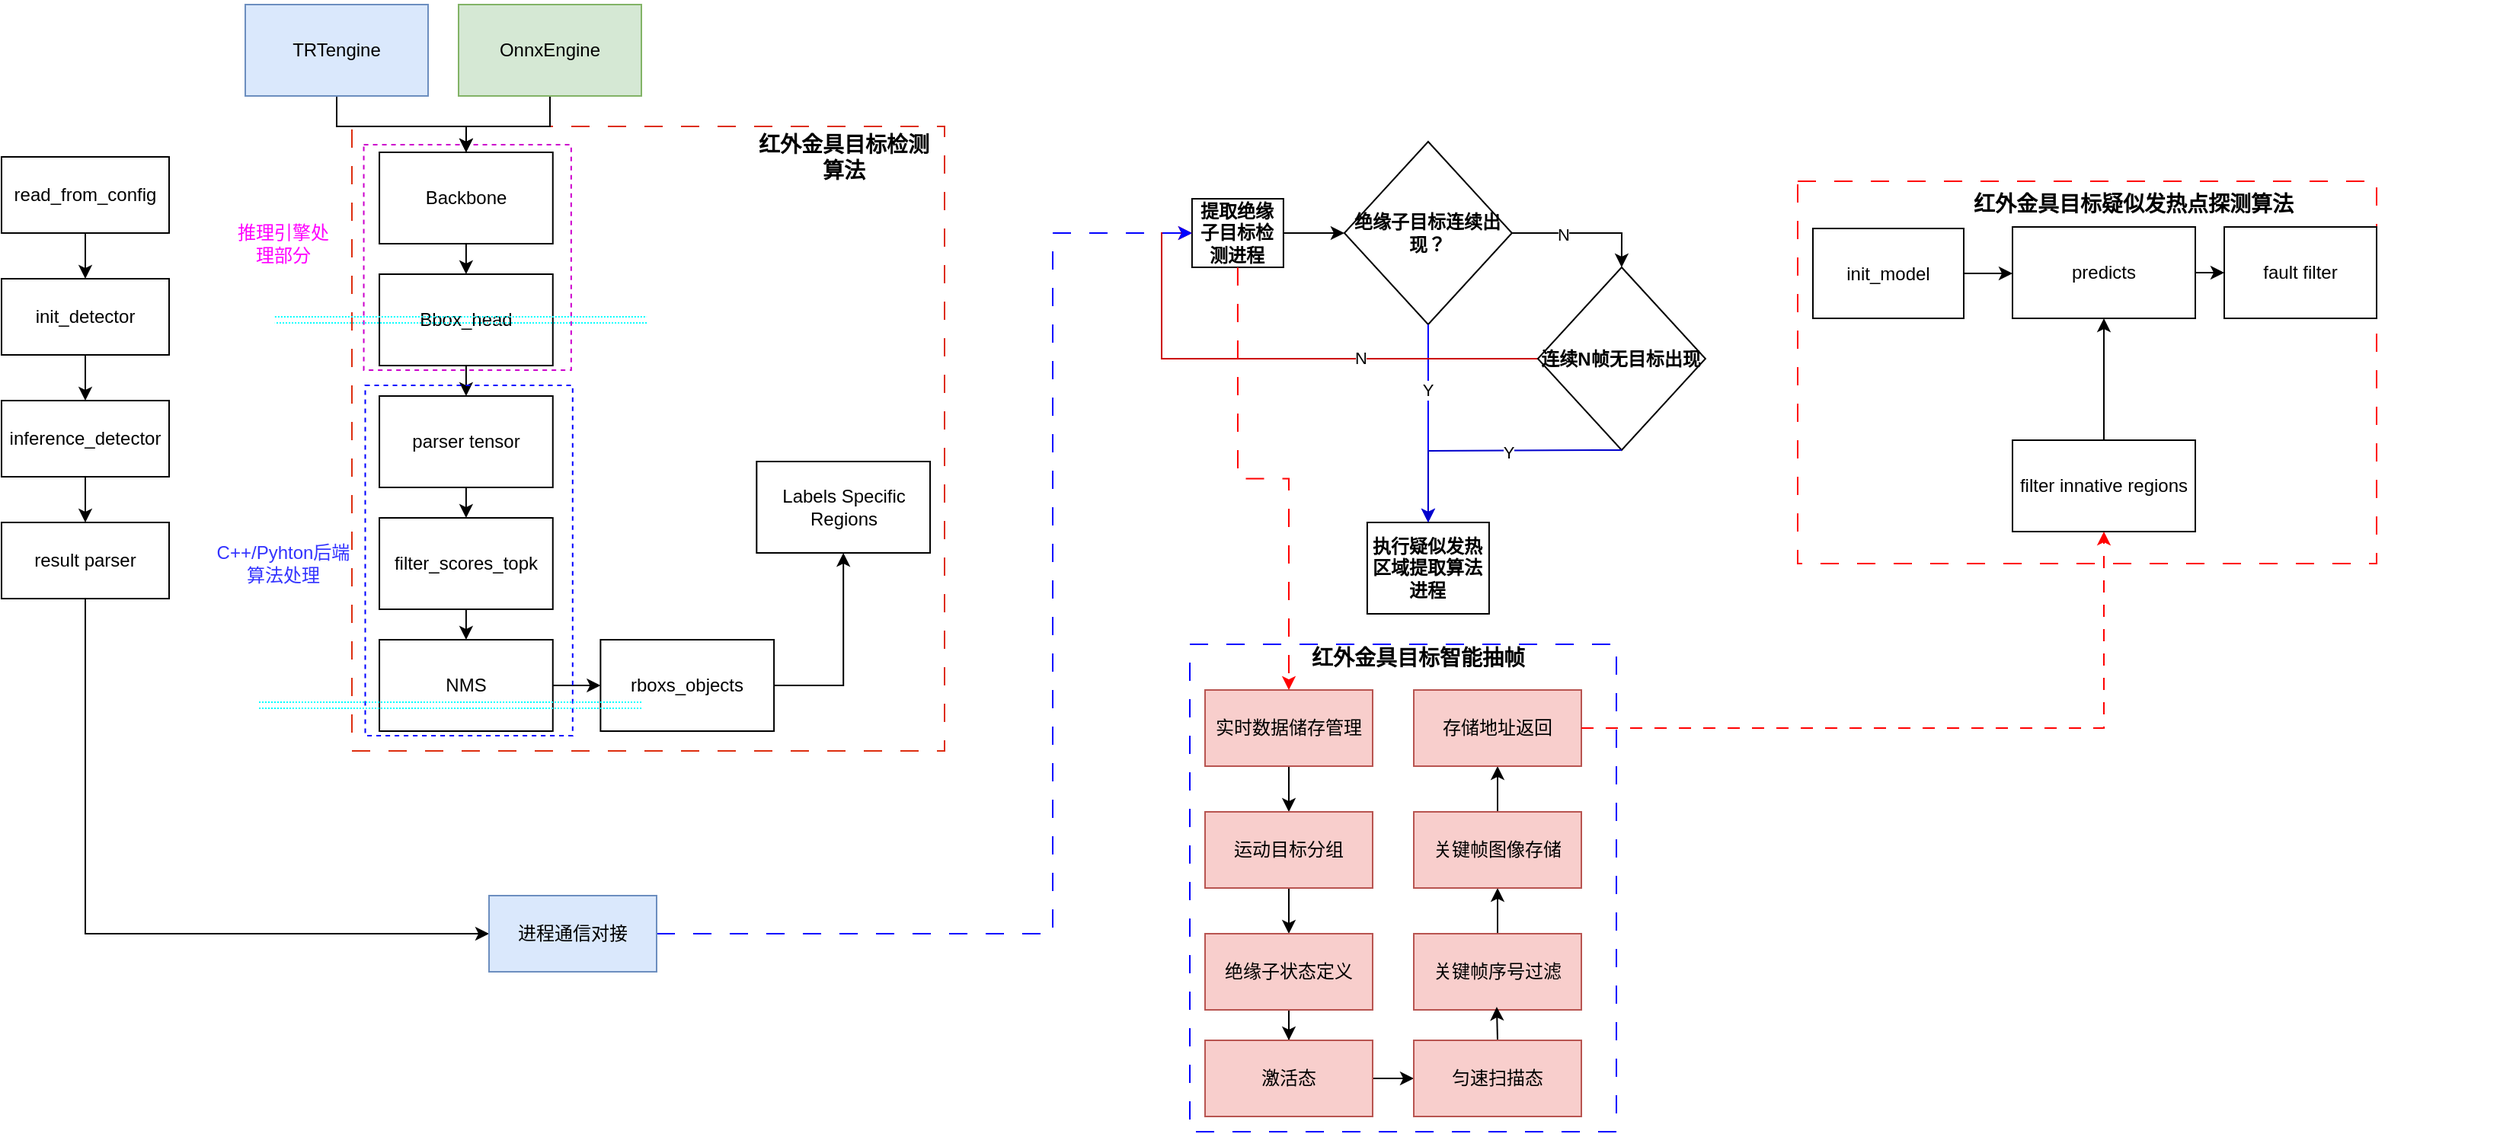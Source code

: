 <mxfile version="21.3.0" type="github" pages="3">
  <diagram name="红外项目算法全流程图" id="UdssySAxmzUDZfPrxFSe">
    <mxGraphModel dx="1259" dy="679" grid="1" gridSize="10" guides="1" tooltips="1" connect="1" arrows="1" fold="1" page="1" pageScale="1" pageWidth="827" pageHeight="1169" math="1" shadow="0">
      <root>
        <mxCell id="0" />
        <mxCell id="1" parent="0" />
        <mxCell id="4V8_05npYvjHHsaQzoC6-4" value="" style="rounded=0;whiteSpace=wrap;html=1;fillColor=none;dashed=1;strokeColor=#0000FF;dashPattern=12 12;" parent="1" vertex="1">
          <mxGeometry x="781" y="671" width="280" height="320" as="geometry" />
        </mxCell>
        <mxCell id="TxmhTV-t6LI9Jv4E162P-45" value="" style="group" parent="1" vertex="1" connectable="0">
          <mxGeometry x="732.5" y="341" width="407" height="310" as="geometry" />
        </mxCell>
        <mxCell id="TxmhTV-t6LI9Jv4E162P-44" value="" style="group" parent="TxmhTV-t6LI9Jv4E162P-45" vertex="1" connectable="0">
          <mxGeometry x="9.96" width="407" height="310" as="geometry" />
        </mxCell>
        <mxCell id="TxmhTV-t6LI9Jv4E162P-1" value="&lt;b&gt;绝缘子目标连续出现？&lt;/b&gt;" style="rhombus;whiteSpace=wrap;html=1;" parent="TxmhTV-t6LI9Jv4E162P-44" vertex="1">
          <mxGeometry x="139.99" width="110" height="120" as="geometry" />
        </mxCell>
        <mxCell id="TxmhTV-t6LI9Jv4E162P-4" style="edgeStyle=orthogonalEdgeStyle;rounded=0;orthogonalLoop=1;jettySize=auto;html=1;entryX=0;entryY=0.5;entryDx=0;entryDy=0;" parent="TxmhTV-t6LI9Jv4E162P-44" source="TxmhTV-t6LI9Jv4E162P-2" target="TxmhTV-t6LI9Jv4E162P-1" edge="1">
          <mxGeometry relative="1" as="geometry" />
        </mxCell>
        <mxCell id="TxmhTV-t6LI9Jv4E162P-2" value="&lt;b style=&quot;border-color: var(--border-color);&quot;&gt;提取绝缘子目标检测进程&lt;/b&gt;" style="rounded=0;whiteSpace=wrap;html=1;" parent="TxmhTV-t6LI9Jv4E162P-44" vertex="1">
          <mxGeometry x="39.99" y="37.5" width="60" height="45" as="geometry" />
        </mxCell>
        <mxCell id="TxmhTV-t6LI9Jv4E162P-30" value="&lt;b&gt;执行疑似发热区域提取算法进程&lt;/b&gt;" style="rounded=0;whiteSpace=wrap;html=1;" parent="TxmhTV-t6LI9Jv4E162P-44" vertex="1">
          <mxGeometry x="154.99" y="250" width="80" height="60" as="geometry" />
        </mxCell>
        <mxCell id="TxmhTV-t6LI9Jv4E162P-31" style="edgeStyle=orthogonalEdgeStyle;rounded=0;orthogonalLoop=1;jettySize=auto;html=1;exitX=0.5;exitY=1;exitDx=0;exitDy=0;strokeColor=#0000FF;" parent="TxmhTV-t6LI9Jv4E162P-44" source="TxmhTV-t6LI9Jv4E162P-1" target="TxmhTV-t6LI9Jv4E162P-30" edge="1">
          <mxGeometry relative="1" as="geometry" />
        </mxCell>
        <mxCell id="TxmhTV-t6LI9Jv4E162P-43" value="Y" style="edgeLabel;html=1;align=center;verticalAlign=middle;resizable=0;points=[];" parent="TxmhTV-t6LI9Jv4E162P-31" vertex="1" connectable="0">
          <mxGeometry x="-0.342" y="-1" relative="1" as="geometry">
            <mxPoint as="offset" />
          </mxGeometry>
        </mxCell>
        <mxCell id="TxmhTV-t6LI9Jv4E162P-40" style="edgeStyle=orthogonalEdgeStyle;rounded=0;orthogonalLoop=1;jettySize=auto;html=1;exitX=0;exitY=0.5;exitDx=0;exitDy=0;entryX=0;entryY=0.5;entryDx=0;entryDy=0;strokeColor=#CC0000;" parent="TxmhTV-t6LI9Jv4E162P-44" source="TxmhTV-t6LI9Jv4E162P-35" target="TxmhTV-t6LI9Jv4E162P-2" edge="1">
          <mxGeometry relative="1" as="geometry" />
        </mxCell>
        <mxCell id="TxmhTV-t6LI9Jv4E162P-41" value="N" style="edgeLabel;html=1;align=center;verticalAlign=middle;resizable=0;points=[];" parent="TxmhTV-t6LI9Jv4E162P-40" vertex="1" connectable="0">
          <mxGeometry x="-0.331" y="-1" relative="1" as="geometry">
            <mxPoint as="offset" />
          </mxGeometry>
        </mxCell>
        <mxCell id="TxmhTV-t6LI9Jv4E162P-35" value="&lt;b&gt;连续N帧无目标出现&lt;/b&gt;" style="rhombus;whiteSpace=wrap;html=1;" parent="TxmhTV-t6LI9Jv4E162P-44" vertex="1">
          <mxGeometry x="266.99" y="82.5" width="110" height="120" as="geometry" />
        </mxCell>
        <mxCell id="TxmhTV-t6LI9Jv4E162P-36" style="edgeStyle=orthogonalEdgeStyle;rounded=0;orthogonalLoop=1;jettySize=auto;html=1;exitX=1;exitY=0.5;exitDx=0;exitDy=0;entryX=0.5;entryY=0;entryDx=0;entryDy=0;" parent="TxmhTV-t6LI9Jv4E162P-44" source="TxmhTV-t6LI9Jv4E162P-1" target="TxmhTV-t6LI9Jv4E162P-35" edge="1">
          <mxGeometry relative="1" as="geometry" />
        </mxCell>
        <mxCell id="TxmhTV-t6LI9Jv4E162P-39" value="N" style="edgeLabel;html=1;align=center;verticalAlign=middle;resizable=0;points=[];" parent="TxmhTV-t6LI9Jv4E162P-36" vertex="1" connectable="0">
          <mxGeometry x="-0.295" y="-1" relative="1" as="geometry">
            <mxPoint as="offset" />
          </mxGeometry>
        </mxCell>
        <mxCell id="TxmhTV-t6LI9Jv4E162P-38" style="edgeStyle=orthogonalEdgeStyle;rounded=0;orthogonalLoop=1;jettySize=auto;html=1;exitX=0.5;exitY=1;exitDx=0;exitDy=0;strokeColor=#0000CC;entryX=0.5;entryY=0;entryDx=0;entryDy=0;" parent="TxmhTV-t6LI9Jv4E162P-44" source="TxmhTV-t6LI9Jv4E162P-35" target="TxmhTV-t6LI9Jv4E162P-30" edge="1">
          <mxGeometry relative="1" as="geometry">
            <mxPoint x="315.03" y="210" as="sourcePoint" />
            <mxPoint x="185.03" y="250" as="targetPoint" />
            <Array as="points">
              <mxPoint x="306.99" y="203" />
              <mxPoint x="194.99" y="203" />
            </Array>
          </mxGeometry>
        </mxCell>
        <mxCell id="TxmhTV-t6LI9Jv4E162P-42" value="Y" style="edgeLabel;html=1;align=center;verticalAlign=middle;resizable=0;points=[];" parent="TxmhTV-t6LI9Jv4E162P-38" vertex="1" connectable="0">
          <mxGeometry x="-0.175" y="1" relative="1" as="geometry">
            <mxPoint x="-3" as="offset" />
          </mxGeometry>
        </mxCell>
        <mxCell id="TxmhTV-t6LI9Jv4E162P-46" value="" style="group" parent="1" vertex="1" connectable="0">
          <mxGeometry x="231" y="311" width="389" height="430" as="geometry" />
        </mxCell>
        <mxCell id="4V8_05npYvjHHsaQzoC6-1" value="" style="rounded=0;whiteSpace=wrap;html=1;fillColor=none;dashed=1;strokeColor=#dd2d0e;dashPattern=12 12;" parent="TxmhTV-t6LI9Jv4E162P-46" vertex="1">
          <mxGeometry y="20" width="389" height="410" as="geometry" />
        </mxCell>
        <mxCell id="4V8_05npYvjHHsaQzoC6-5" value="&lt;b&gt;&lt;font style=&quot;font-size: 14px;&quot;&gt;红外金具目标检测算法&lt;/font&gt;&lt;/b&gt;" style="text;html=1;strokeColor=none;fillColor=none;align=center;verticalAlign=middle;whiteSpace=wrap;rounded=0;dashed=1;dashPattern=12 12;" parent="TxmhTV-t6LI9Jv4E162P-46" vertex="1">
          <mxGeometry x="265.659" y="20" width="113.854" height="40" as="geometry" />
        </mxCell>
        <mxCell id="MAkDcKg5droRkH_bD-5M-5" style="edgeStyle=orthogonalEdgeStyle;rounded=0;orthogonalLoop=1;jettySize=auto;html=1;exitX=0.5;exitY=1;exitDx=0;exitDy=0;entryX=0.5;entryY=0;entryDx=0;entryDy=0;" parent="TxmhTV-t6LI9Jv4E162P-46" source="MAkDcKg5droRkH_bD-5M-1" target="MAkDcKg5droRkH_bD-5M-4" edge="1">
          <mxGeometry relative="1" as="geometry" />
        </mxCell>
        <mxCell id="MAkDcKg5droRkH_bD-5M-1" value="Backbone" style="rounded=0;whiteSpace=wrap;html=1;" parent="TxmhTV-t6LI9Jv4E162P-46" vertex="1">
          <mxGeometry x="18.027" y="37" width="113.854" height="60" as="geometry" />
        </mxCell>
        <mxCell id="MAkDcKg5droRkH_bD-5M-11" style="edgeStyle=orthogonalEdgeStyle;rounded=0;orthogonalLoop=1;jettySize=auto;html=1;exitX=0.5;exitY=1;exitDx=0;exitDy=0;entryX=0.5;entryY=0;entryDx=0;entryDy=0;" parent="TxmhTV-t6LI9Jv4E162P-46" source="MAkDcKg5droRkH_bD-5M-2" target="MAkDcKg5droRkH_bD-5M-3" edge="1">
          <mxGeometry relative="1" as="geometry" />
        </mxCell>
        <mxCell id="MAkDcKg5droRkH_bD-5M-2" value="filter_scores_topk" style="rounded=0;whiteSpace=wrap;html=1;" parent="TxmhTV-t6LI9Jv4E162P-46" vertex="1">
          <mxGeometry x="18.027" y="277" width="113.854" height="60" as="geometry" />
        </mxCell>
        <mxCell id="MAkDcKg5droRkH_bD-5M-13" style="edgeStyle=orthogonalEdgeStyle;rounded=0;orthogonalLoop=1;jettySize=auto;html=1;exitX=1;exitY=0.5;exitDx=0;exitDy=0;" parent="TxmhTV-t6LI9Jv4E162P-46" source="MAkDcKg5droRkH_bD-5M-3" target="MAkDcKg5droRkH_bD-5M-12" edge="1">
          <mxGeometry relative="1" as="geometry" />
        </mxCell>
        <mxCell id="MAkDcKg5droRkH_bD-5M-3" value="NMS" style="rounded=0;whiteSpace=wrap;html=1;" parent="TxmhTV-t6LI9Jv4E162P-46" vertex="1">
          <mxGeometry x="18.027" y="357" width="113.854" height="60" as="geometry" />
        </mxCell>
        <mxCell id="MAkDcKg5droRkH_bD-5M-7" style="edgeStyle=orthogonalEdgeStyle;rounded=0;orthogonalLoop=1;jettySize=auto;html=1;exitX=0.5;exitY=1;exitDx=0;exitDy=0;entryX=0.5;entryY=0;entryDx=0;entryDy=0;" parent="TxmhTV-t6LI9Jv4E162P-46" source="MAkDcKg5droRkH_bD-5M-4" target="MAkDcKg5droRkH_bD-5M-6" edge="1">
          <mxGeometry relative="1" as="geometry" />
        </mxCell>
        <mxCell id="MAkDcKg5droRkH_bD-5M-4" value="Bbox_head" style="rounded=0;whiteSpace=wrap;html=1;" parent="TxmhTV-t6LI9Jv4E162P-46" vertex="1">
          <mxGeometry x="18.027" y="117" width="113.854" height="60" as="geometry" />
        </mxCell>
        <mxCell id="MAkDcKg5droRkH_bD-5M-10" style="edgeStyle=orthogonalEdgeStyle;rounded=0;orthogonalLoop=1;jettySize=auto;html=1;exitX=0.5;exitY=1;exitDx=0;exitDy=0;entryX=0.5;entryY=0;entryDx=0;entryDy=0;" parent="TxmhTV-t6LI9Jv4E162P-46" source="MAkDcKg5droRkH_bD-5M-6" target="MAkDcKg5droRkH_bD-5M-2" edge="1">
          <mxGeometry relative="1" as="geometry" />
        </mxCell>
        <mxCell id="MAkDcKg5droRkH_bD-5M-6" value="parser tensor" style="rounded=0;whiteSpace=wrap;html=1;" parent="TxmhTV-t6LI9Jv4E162P-46" vertex="1">
          <mxGeometry x="18.027" y="197" width="113.854" height="60" as="geometry" />
        </mxCell>
        <mxCell id="MAkDcKg5droRkH_bD-5M-15" style="edgeStyle=orthogonalEdgeStyle;rounded=0;orthogonalLoop=1;jettySize=auto;html=1;exitX=1;exitY=0.5;exitDx=0;exitDy=0;entryX=0.5;entryY=1;entryDx=0;entryDy=0;" parent="TxmhTV-t6LI9Jv4E162P-46" source="MAkDcKg5droRkH_bD-5M-12" target="MAkDcKg5droRkH_bD-5M-14" edge="1">
          <mxGeometry relative="1" as="geometry" />
        </mxCell>
        <mxCell id="MAkDcKg5droRkH_bD-5M-12" value="rboxs_objects" style="rounded=0;whiteSpace=wrap;html=1;" parent="TxmhTV-t6LI9Jv4E162P-46" vertex="1">
          <mxGeometry x="163.19" y="357" width="113.854" height="60" as="geometry" />
        </mxCell>
        <mxCell id="MAkDcKg5droRkH_bD-5M-14" value="Labels Specific Regions" style="rounded=0;whiteSpace=wrap;html=1;" parent="TxmhTV-t6LI9Jv4E162P-46" vertex="1">
          <mxGeometry x="265.659" y="240" width="113.854" height="60" as="geometry" />
        </mxCell>
        <mxCell id="MAkDcKg5droRkH_bD-5M-21" value="" style="rounded=0;whiteSpace=wrap;html=1;fillColor=none;dashed=1;strokeColor=#0000FF;" parent="TxmhTV-t6LI9Jv4E162P-46" vertex="1">
          <mxGeometry x="8.752" y="190" width="136.15" height="230" as="geometry" />
        </mxCell>
        <mxCell id="MAkDcKg5droRkH_bD-5M-23" value="" style="rounded=0;whiteSpace=wrap;html=1;fillColor=none;dashed=1;strokeColor=#CC00CC;" parent="TxmhTV-t6LI9Jv4E162P-46" vertex="1">
          <mxGeometry x="7.78" y="32" width="136.15" height="148" as="geometry" />
        </mxCell>
        <mxCell id="MAkDcKg5droRkH_bD-5M-26" value="" style="endArrow=none;html=1;rounded=0;shape=link;dashed=1;dashPattern=1 1;strokeColor=#00FFFF;" parent="TxmhTV-t6LI9Jv4E162P-46" edge="1">
          <mxGeometry width="50" height="50" relative="1" as="geometry">
            <mxPoint x="-50.57" y="147" as="sourcePoint" />
            <mxPoint x="193.528" y="147" as="targetPoint" />
          </mxGeometry>
        </mxCell>
        <mxCell id="TxmhTV-t6LI9Jv4E162P-48" value="" style="group" parent="1" vertex="1" connectable="0">
          <mxGeometry x="1200" y="248" width="440" height="410" as="geometry" />
        </mxCell>
        <mxCell id="4V8_05npYvjHHsaQzoC6-3" value="" style="rounded=0;whiteSpace=wrap;html=1;fillColor=none;dashed=1;strokeColor=#FF0000;dashPattern=12 12;" parent="TxmhTV-t6LI9Jv4E162P-48" vertex="1">
          <mxGeometry x="-20" y="119" width="380" height="251" as="geometry" />
        </mxCell>
        <mxCell id="4V8_05npYvjHHsaQzoC6-7" value="&lt;b&gt;&lt;font style=&quot;font-size: 14px;&quot;&gt;红外金具目标疑似发热点探测算法&lt;/font&gt;&lt;/b&gt;" style="text;html=1;strokeColor=none;fillColor=none;align=center;verticalAlign=middle;whiteSpace=wrap;rounded=0;dashed=1;dashPattern=12 12;" parent="TxmhTV-t6LI9Jv4E162P-48" vertex="1">
          <mxGeometry x="90" y="119" width="220.5" height="30" as="geometry" />
        </mxCell>
        <mxCell id="LGtdRb7xU4zredC1TsOm-39" style="edgeStyle=orthogonalEdgeStyle;rounded=0;orthogonalLoop=1;jettySize=auto;html=1;exitX=1;exitY=0.5;exitDx=0;exitDy=0;entryX=0;entryY=0.5;entryDx=0;entryDy=0;" parent="TxmhTV-t6LI9Jv4E162P-48" source="LGtdRb7xU4zredC1TsOm-9" target="LGtdRb7xU4zredC1TsOm-38" edge="1">
          <mxGeometry relative="1" as="geometry" />
        </mxCell>
        <mxCell id="LGtdRb7xU4zredC1TsOm-9" value="predicts" style="rounded=0;whiteSpace=wrap;html=1;" parent="TxmhTV-t6LI9Jv4E162P-48" vertex="1">
          <mxGeometry x="121" y="149" width="120" height="60" as="geometry" />
        </mxCell>
        <mxCell id="LGtdRb7xU4zredC1TsOm-11" style="edgeStyle=orthogonalEdgeStyle;rounded=0;orthogonalLoop=1;jettySize=auto;html=1;exitX=1;exitY=0.5;exitDx=0;exitDy=0;entryX=0;entryY=0.5;entryDx=0;entryDy=0;" parent="TxmhTV-t6LI9Jv4E162P-48" source="LGtdRb7xU4zredC1TsOm-10" target="LGtdRb7xU4zredC1TsOm-9" edge="1">
          <mxGeometry relative="1" as="geometry" />
        </mxCell>
        <mxCell id="LGtdRb7xU4zredC1TsOm-10" value="init_model" style="rounded=0;whiteSpace=wrap;html=1;" parent="TxmhTV-t6LI9Jv4E162P-48" vertex="1">
          <mxGeometry x="-10" y="150" width="99" height="59" as="geometry" />
        </mxCell>
        <mxCell id="LGtdRb7xU4zredC1TsOm-38" value="fault filter" style="rounded=0;whiteSpace=wrap;html=1;" parent="TxmhTV-t6LI9Jv4E162P-48" vertex="1">
          <mxGeometry x="260" y="149" width="100" height="60" as="geometry" />
        </mxCell>
        <mxCell id="NPcIJbOY9YQDZxcf8giq-3" style="edgeStyle=orthogonalEdgeStyle;rounded=0;orthogonalLoop=1;jettySize=auto;html=1;exitX=0.5;exitY=0;exitDx=0;exitDy=0;entryX=0.5;entryY=1;entryDx=0;entryDy=0;" edge="1" parent="TxmhTV-t6LI9Jv4E162P-48" source="NPcIJbOY9YQDZxcf8giq-1" target="LGtdRb7xU4zredC1TsOm-9">
          <mxGeometry relative="1" as="geometry" />
        </mxCell>
        <mxCell id="NPcIJbOY9YQDZxcf8giq-1" value="filter innative regions" style="rounded=0;whiteSpace=wrap;html=1;" vertex="1" parent="TxmhTV-t6LI9Jv4E162P-48">
          <mxGeometry x="121" y="289" width="120" height="60" as="geometry" />
        </mxCell>
        <mxCell id="MAkDcKg5droRkH_bD-5M-20" style="edgeStyle=orthogonalEdgeStyle;rounded=0;orthogonalLoop=1;jettySize=auto;html=1;entryX=0.5;entryY=0;entryDx=0;entryDy=0;" parent="1" source="MAkDcKg5droRkH_bD-5M-16" target="MAkDcKg5droRkH_bD-5M-1" edge="1">
          <mxGeometry relative="1" as="geometry">
            <Array as="points">
              <mxPoint x="221" y="331" />
              <mxPoint x="306" y="331" />
            </Array>
          </mxGeometry>
        </mxCell>
        <mxCell id="MAkDcKg5droRkH_bD-5M-16" value="TRTengine" style="rounded=0;whiteSpace=wrap;html=1;fillColor=#dae8fc;strokeColor=#6c8ebf;" parent="1" vertex="1">
          <mxGeometry x="161" y="251" width="120" height="60" as="geometry" />
        </mxCell>
        <mxCell id="MAkDcKg5droRkH_bD-5M-19" style="edgeStyle=orthogonalEdgeStyle;rounded=0;orthogonalLoop=1;jettySize=auto;html=1;exitX=0.5;exitY=1;exitDx=0;exitDy=0;entryX=0.5;entryY=0;entryDx=0;entryDy=0;" parent="1" source="MAkDcKg5droRkH_bD-5M-17" target="MAkDcKg5droRkH_bD-5M-1" edge="1">
          <mxGeometry relative="1" as="geometry">
            <Array as="points">
              <mxPoint x="361" y="331" />
              <mxPoint x="306" y="331" />
            </Array>
          </mxGeometry>
        </mxCell>
        <mxCell id="MAkDcKg5droRkH_bD-5M-17" value="OnnxEngine" style="rounded=0;whiteSpace=wrap;html=1;fillColor=#d5e8d4;strokeColor=#82b366;" parent="1" vertex="1">
          <mxGeometry x="301" y="251" width="120" height="60" as="geometry" />
        </mxCell>
        <mxCell id="MAkDcKg5droRkH_bD-5M-22" value="&lt;font color=&quot;#3333ff&quot;&gt;C++/Pyhton后端算法处理&lt;/font&gt;" style="text;html=1;strokeColor=none;fillColor=none;align=center;verticalAlign=middle;whiteSpace=wrap;rounded=0;" parent="1" vertex="1">
          <mxGeometry x="141" y="571" width="90" height="93" as="geometry" />
        </mxCell>
        <mxCell id="MAkDcKg5droRkH_bD-5M-24" value="&lt;font color=&quot;#ff00ff&quot;&gt;推理引擎处理部分&lt;/font&gt;" style="text;html=1;strokeColor=none;fillColor=none;align=center;verticalAlign=middle;whiteSpace=wrap;rounded=0;" parent="1" vertex="1">
          <mxGeometry x="151" y="361" width="70" height="93" as="geometry" />
        </mxCell>
        <mxCell id="MAkDcKg5droRkH_bD-5M-28" value="" style="endArrow=none;html=1;rounded=0;shape=link;dashed=1;dashPattern=1 1;strokeColor=#00FFFF;" parent="1" edge="1">
          <mxGeometry width="50" height="50" relative="1" as="geometry">
            <mxPoint x="170" y="711" as="sourcePoint" />
            <mxPoint x="421" y="711" as="targetPoint" />
          </mxGeometry>
        </mxCell>
        <mxCell id="MAkDcKg5droRkH_bD-5M-36" style="edgeStyle=orthogonalEdgeStyle;rounded=0;orthogonalLoop=1;jettySize=auto;html=1;entryX=0.5;entryY=0;entryDx=0;entryDy=0;" parent="1" source="MAkDcKg5droRkH_bD-5M-33" target="MAkDcKg5droRkH_bD-5M-34" edge="1">
          <mxGeometry relative="1" as="geometry" />
        </mxCell>
        <mxCell id="MAkDcKg5droRkH_bD-5M-33" value="read_from_config" style="rounded=0;whiteSpace=wrap;html=1;" parent="1" vertex="1">
          <mxGeometry x="1" y="351" width="110" height="50" as="geometry" />
        </mxCell>
        <mxCell id="MAkDcKg5droRkH_bD-5M-37" style="edgeStyle=orthogonalEdgeStyle;rounded=0;orthogonalLoop=1;jettySize=auto;html=1;exitX=0.5;exitY=1;exitDx=0;exitDy=0;entryX=0.5;entryY=0;entryDx=0;entryDy=0;" parent="1" source="MAkDcKg5droRkH_bD-5M-34" target="MAkDcKg5droRkH_bD-5M-35" edge="1">
          <mxGeometry relative="1" as="geometry" />
        </mxCell>
        <mxCell id="MAkDcKg5droRkH_bD-5M-34" value="init_detector" style="rounded=0;whiteSpace=wrap;html=1;" parent="1" vertex="1">
          <mxGeometry x="1" y="431" width="110" height="50" as="geometry" />
        </mxCell>
        <mxCell id="MAkDcKg5droRkH_bD-5M-39" style="edgeStyle=orthogonalEdgeStyle;rounded=0;orthogonalLoop=1;jettySize=auto;html=1;exitX=0.5;exitY=1;exitDx=0;exitDy=0;entryX=0.5;entryY=0;entryDx=0;entryDy=0;" parent="1" source="MAkDcKg5droRkH_bD-5M-35" target="MAkDcKg5droRkH_bD-5M-38" edge="1">
          <mxGeometry relative="1" as="geometry" />
        </mxCell>
        <mxCell id="MAkDcKg5droRkH_bD-5M-35" value="inference_detector" style="rounded=0;whiteSpace=wrap;html=1;" parent="1" vertex="1">
          <mxGeometry x="1" y="511" width="110" height="50" as="geometry" />
        </mxCell>
        <mxCell id="LGtdRb7xU4zredC1TsOm-4" style="edgeStyle=orthogonalEdgeStyle;rounded=0;orthogonalLoop=1;jettySize=auto;html=1;exitX=0.5;exitY=1;exitDx=0;exitDy=0;entryX=0;entryY=0.5;entryDx=0;entryDy=0;" parent="1" source="MAkDcKg5droRkH_bD-5M-38" target="LGtdRb7xU4zredC1TsOm-3" edge="1">
          <mxGeometry relative="1" as="geometry" />
        </mxCell>
        <mxCell id="MAkDcKg5droRkH_bD-5M-38" value="result parser" style="rounded=0;whiteSpace=wrap;html=1;" parent="1" vertex="1">
          <mxGeometry x="1" y="591" width="110" height="50" as="geometry" />
        </mxCell>
        <mxCell id="LGtdRb7xU4zredC1TsOm-5" style="edgeStyle=orthogonalEdgeStyle;rounded=0;orthogonalLoop=1;jettySize=auto;html=1;entryX=0;entryY=0.5;entryDx=0;entryDy=0;dashed=1;dashPattern=12 12;strokeColor=#0000FF;" parent="1" source="LGtdRb7xU4zredC1TsOm-3" target="TxmhTV-t6LI9Jv4E162P-2" edge="1">
          <mxGeometry relative="1" as="geometry">
            <Array as="points">
              <mxPoint x="691" y="861" />
              <mxPoint x="691" y="401" />
            </Array>
          </mxGeometry>
        </mxCell>
        <mxCell id="LGtdRb7xU4zredC1TsOm-3" value="进程通信对接" style="rounded=0;whiteSpace=wrap;html=1;fillColor=#dae8fc;strokeColor=#6c8ebf;" parent="1" vertex="1">
          <mxGeometry x="321" y="836" width="110" height="50" as="geometry" />
        </mxCell>
        <mxCell id="4V8_05npYvjHHsaQzoC6-8" value="&lt;b&gt;&lt;font style=&quot;font-size: 14px;&quot;&gt;红外金具目标智能抽帧&lt;/font&gt;&lt;/b&gt;" style="text;html=1;strokeColor=none;fillColor=none;align=center;verticalAlign=middle;whiteSpace=wrap;rounded=0;dashed=1;dashPattern=12 12;" parent="1" vertex="1">
          <mxGeometry x="851" y="658" width="160" height="43" as="geometry" />
        </mxCell>
        <mxCell id="LGtdRb7xU4zredC1TsOm-19" style="edgeStyle=orthogonalEdgeStyle;rounded=0;orthogonalLoop=1;jettySize=auto;html=1;exitX=0.5;exitY=1;exitDx=0;exitDy=0;entryX=0.5;entryY=0;entryDx=0;entryDy=0;" parent="1" source="LGtdRb7xU4zredC1TsOm-12" target="LGtdRb7xU4zredC1TsOm-15" edge="1">
          <mxGeometry relative="1" as="geometry" />
        </mxCell>
        <mxCell id="LGtdRb7xU4zredC1TsOm-12" value="实时数据储存管理" style="rounded=0;whiteSpace=wrap;html=1;fillColor=#f8cecc;strokeColor=#b85450;" parent="1" vertex="1">
          <mxGeometry x="791" y="701" width="110" height="50" as="geometry" />
        </mxCell>
        <mxCell id="LGtdRb7xU4zredC1TsOm-32" style="edgeStyle=orthogonalEdgeStyle;rounded=0;orthogonalLoop=1;jettySize=auto;html=1;exitX=0.5;exitY=0;exitDx=0;exitDy=0;entryX=0.5;entryY=1;entryDx=0;entryDy=0;" parent="1" source="LGtdRb7xU4zredC1TsOm-14" target="LGtdRb7xU4zredC1TsOm-31" edge="1">
          <mxGeometry relative="1" as="geometry" />
        </mxCell>
        <mxCell id="LGtdRb7xU4zredC1TsOm-14" value="关键帧序号过滤" style="rounded=0;whiteSpace=wrap;html=1;fillColor=#f8cecc;strokeColor=#b85450;" parent="1" vertex="1">
          <mxGeometry x="928" y="861" width="110" height="50" as="geometry" />
        </mxCell>
        <mxCell id="LGtdRb7xU4zredC1TsOm-20" style="edgeStyle=orthogonalEdgeStyle;rounded=0;orthogonalLoop=1;jettySize=auto;html=1;exitX=0.5;exitY=1;exitDx=0;exitDy=0;entryX=0.5;entryY=0;entryDx=0;entryDy=0;" parent="1" source="LGtdRb7xU4zredC1TsOm-15" target="LGtdRb7xU4zredC1TsOm-16" edge="1">
          <mxGeometry relative="1" as="geometry" />
        </mxCell>
        <mxCell id="LGtdRb7xU4zredC1TsOm-15" value="运动目标分组" style="rounded=0;whiteSpace=wrap;html=1;fillColor=#f8cecc;strokeColor=#b85450;" parent="1" vertex="1">
          <mxGeometry x="791" y="781" width="110" height="50" as="geometry" />
        </mxCell>
        <mxCell id="LGtdRb7xU4zredC1TsOm-25" style="edgeStyle=orthogonalEdgeStyle;rounded=0;orthogonalLoop=1;jettySize=auto;html=1;exitX=0.5;exitY=1;exitDx=0;exitDy=0;" parent="1" source="LGtdRb7xU4zredC1TsOm-16" target="LGtdRb7xU4zredC1TsOm-24" edge="1">
          <mxGeometry relative="1" as="geometry" />
        </mxCell>
        <mxCell id="LGtdRb7xU4zredC1TsOm-16" value="绝缘子状态定义" style="rounded=0;whiteSpace=wrap;html=1;fillColor=#f8cecc;strokeColor=#b85450;" parent="1" vertex="1">
          <mxGeometry x="791" y="861" width="110" height="50" as="geometry" />
        </mxCell>
        <mxCell id="LGtdRb7xU4zredC1TsOm-28" style="edgeStyle=orthogonalEdgeStyle;rounded=0;orthogonalLoop=1;jettySize=auto;html=1;exitX=1;exitY=0.5;exitDx=0;exitDy=0;entryX=0;entryY=0.5;entryDx=0;entryDy=0;" parent="1" source="LGtdRb7xU4zredC1TsOm-24" target="LGtdRb7xU4zredC1TsOm-26" edge="1">
          <mxGeometry relative="1" as="geometry" />
        </mxCell>
        <mxCell id="LGtdRb7xU4zredC1TsOm-24" value="激活态" style="rounded=0;whiteSpace=wrap;html=1;fillColor=#f8cecc;strokeColor=#b85450;" parent="1" vertex="1">
          <mxGeometry x="791" y="931" width="110" height="50" as="geometry" />
        </mxCell>
        <mxCell id="LGtdRb7xU4zredC1TsOm-29" style="edgeStyle=orthogonalEdgeStyle;rounded=0;orthogonalLoop=1;jettySize=auto;html=1;exitX=0.5;exitY=0;exitDx=0;exitDy=0;entryX=0.495;entryY=0.96;entryDx=0;entryDy=0;entryPerimeter=0;" parent="1" source="LGtdRb7xU4zredC1TsOm-26" target="LGtdRb7xU4zredC1TsOm-14" edge="1">
          <mxGeometry relative="1" as="geometry" />
        </mxCell>
        <mxCell id="LGtdRb7xU4zredC1TsOm-26" value="匀速扫描态" style="rounded=0;whiteSpace=wrap;html=1;fillColor=#f8cecc;strokeColor=#b85450;" parent="1" vertex="1">
          <mxGeometry x="928" y="931" width="110" height="50" as="geometry" />
        </mxCell>
        <mxCell id="LGtdRb7xU4zredC1TsOm-36" style="edgeStyle=orthogonalEdgeStyle;rounded=0;orthogonalLoop=1;jettySize=auto;html=1;exitX=0.5;exitY=0;exitDx=0;exitDy=0;entryX=0.5;entryY=1;entryDx=0;entryDy=0;" parent="1" source="LGtdRb7xU4zredC1TsOm-31" target="LGtdRb7xU4zredC1TsOm-33" edge="1">
          <mxGeometry relative="1" as="geometry" />
        </mxCell>
        <mxCell id="LGtdRb7xU4zredC1TsOm-31" value="关键帧图像存储" style="rounded=0;whiteSpace=wrap;html=1;fillColor=#f8cecc;strokeColor=#b85450;" parent="1" vertex="1">
          <mxGeometry x="928" y="781" width="110" height="50" as="geometry" />
        </mxCell>
        <mxCell id="LGtdRb7xU4zredC1TsOm-33" value="存储地址返回" style="rounded=0;whiteSpace=wrap;html=1;fillColor=#f8cecc;strokeColor=#b85450;" parent="1" vertex="1">
          <mxGeometry x="928" y="701" width="110" height="50" as="geometry" />
        </mxCell>
        <mxCell id="LGtdRb7xU4zredC1TsOm-40" style="edgeStyle=orthogonalEdgeStyle;rounded=0;orthogonalLoop=1;jettySize=auto;html=1;exitX=0.5;exitY=1;exitDx=0;exitDy=0;entryX=0.5;entryY=0;entryDx=0;entryDy=0;dashed=1;dashPattern=12 12;strokeColor=#FF0000;" parent="1" source="TxmhTV-t6LI9Jv4E162P-2" target="LGtdRb7xU4zredC1TsOm-12" edge="1">
          <mxGeometry relative="1" as="geometry" />
        </mxCell>
        <mxCell id="NPcIJbOY9YQDZxcf8giq-2" value="" style="edgeStyle=orthogonalEdgeStyle;rounded=0;orthogonalLoop=1;jettySize=auto;html=1;exitX=1;exitY=0.5;exitDx=0;exitDy=0;dashed=1;dashPattern=8 8;strokeColor=#FF0000;" edge="1" parent="1" source="LGtdRb7xU4zredC1TsOm-33" target="NPcIJbOY9YQDZxcf8giq-1">
          <mxGeometry relative="1" as="geometry">
            <Array as="points" />
            <mxPoint x="1038" y="726" as="sourcePoint" />
            <mxPoint x="1400" y="528" as="targetPoint" />
          </mxGeometry>
        </mxCell>
      </root>
    </mxGraphModel>
  </diagram>
  <diagram id="WdxDzoPTzI7nNVy89wJs" name="基于运动分析的红外绝缘子目标抽取算法流程">
    <mxGraphModel dx="1259" dy="679" grid="1" gridSize="10" guides="1" tooltips="1" connect="1" arrows="1" fold="1" page="1" pageScale="1" pageWidth="827" pageHeight="1169" math="0" shadow="0">
      <root>
        <mxCell id="0" />
        <mxCell id="1" parent="0" />
        <mxCell id="xnD68SN8P6hPFutGCcDg-2" value="" style="rounded=0;whiteSpace=wrap;html=1;fillColor=none;dashed=1;strokeWidth=1;strokeColor=#00FFFF;" parent="1" vertex="1">
          <mxGeometry x="620" y="533" width="350" height="180" as="geometry" />
        </mxCell>
        <mxCell id="xnD68SN8P6hPFutGCcDg-3" value="" style="rounded=0;whiteSpace=wrap;html=1;fillColor=none;dashed=1;strokeWidth=1;strokeColor=#3333FF;" parent="1" vertex="1">
          <mxGeometry x="265" y="450" width="340" height="180" as="geometry" />
        </mxCell>
        <mxCell id="xnD68SN8P6hPFutGCcDg-4" value="&lt;b&gt;非落盘模式&lt;/b&gt;" style="text;html=1;strokeColor=none;fillColor=none;align=center;verticalAlign=middle;whiteSpace=wrap;rounded=0;dashed=1;" parent="1" vertex="1">
          <mxGeometry x="475" y="600" width="80" height="30" as="geometry" />
        </mxCell>
        <mxCell id="xnD68SN8P6hPFutGCcDg-5" style="edgeStyle=orthogonalEdgeStyle;rounded=0;orthogonalLoop=1;jettySize=auto;html=1;entryX=0;entryY=0.5;entryDx=0;entryDy=0;" parent="1" source="xnD68SN8P6hPFutGCcDg-7" target="xnD68SN8P6hPFutGCcDg-36" edge="1">
          <mxGeometry relative="1" as="geometry">
            <mxPoint x="585" y="370" as="targetPoint" />
            <Array as="points">
              <mxPoint x="585" y="490" />
              <mxPoint x="585" y="420" />
            </Array>
          </mxGeometry>
        </mxCell>
        <mxCell id="xnD68SN8P6hPFutGCcDg-6" value="1.有效帧_序号列表存储&lt;br&gt;2.目标结构化数据[形状]" style="edgeLabel;html=1;align=center;verticalAlign=middle;resizable=0;points=[];" parent="xnD68SN8P6hPFutGCcDg-5" vertex="1" connectable="0">
          <mxGeometry x="-0.264" y="-1" relative="1" as="geometry">
            <mxPoint x="-25" y="-1" as="offset" />
          </mxGeometry>
        </mxCell>
        <mxCell id="xnD68SN8P6hPFutGCcDg-7" value="提取候选帧集" style="rounded=0;whiteSpace=wrap;html=1;" parent="1" vertex="1">
          <mxGeometry x="295" y="460" width="120" height="60" as="geometry" />
        </mxCell>
        <mxCell id="xnD68SN8P6hPFutGCcDg-8" style="edgeStyle=orthogonalEdgeStyle;rounded=0;orthogonalLoop=1;jettySize=auto;html=1;exitX=1;exitY=0.5;exitDx=0;exitDy=0;entryX=0;entryY=0.5;entryDx=0;entryDy=0;" parent="1" source="xnD68SN8P6hPFutGCcDg-9" target="xnD68SN8P6hPFutGCcDg-11" edge="1">
          <mxGeometry relative="1" as="geometry" />
        </mxCell>
        <mxCell id="xnD68SN8P6hPFutGCcDg-9" value="候选帧聚类" style="rounded=0;whiteSpace=wrap;html=1;" parent="1" vertex="1">
          <mxGeometry x="631.43" y="543" width="120" height="60" as="geometry" />
        </mxCell>
        <mxCell id="xnD68SN8P6hPFutGCcDg-10" style="edgeStyle=orthogonalEdgeStyle;rounded=0;orthogonalLoop=1;jettySize=auto;html=1;exitX=1;exitY=0.5;exitDx=0;exitDy=0;" parent="1" source="xnD68SN8P6hPFutGCcDg-11" target="xnD68SN8P6hPFutGCcDg-24" edge="1">
          <mxGeometry relative="1" as="geometry" />
        </mxCell>
        <mxCell id="xnD68SN8P6hPFutGCcDg-11" value="提取最优关键帧" style="rounded=0;whiteSpace=wrap;html=1;" parent="1" vertex="1">
          <mxGeometry x="830.0" y="543" width="120" height="60" as="geometry" />
        </mxCell>
        <mxCell id="xnD68SN8P6hPFutGCcDg-12" style="edgeStyle=orthogonalEdgeStyle;rounded=0;orthogonalLoop=1;jettySize=auto;html=1;exitX=0.5;exitY=0;exitDx=0;exitDy=0;entryX=0.5;entryY=1;entryDx=0;entryDy=0;" parent="1" source="xnD68SN8P6hPFutGCcDg-13" target="xnD68SN8P6hPFutGCcDg-7" edge="1">
          <mxGeometry relative="1" as="geometry" />
        </mxCell>
        <mxCell id="xnD68SN8P6hPFutGCcDg-13" value="显著性帧计算" style="swimlane;fontStyle=0;childLayout=stackLayout;horizontal=1;startSize=30;horizontalStack=0;resizeParent=1;resizeParentMax=0;resizeLast=0;collapsible=1;marginBottom=0;" parent="1" vertex="1">
          <mxGeometry x="277" y="540" width="158" height="90" as="geometry">
            <mxRectangle x="240" y="400" width="120" height="30" as="alternateBounds" />
          </mxGeometry>
        </mxCell>
        <mxCell id="xnD68SN8P6hPFutGCcDg-14" value="帧间变化（悬停过程过滤）" style="text;strokeColor=none;fillColor=none;align=left;verticalAlign=middle;spacingLeft=4;spacingRight=4;overflow=hidden;points=[[0,0.5],[1,0.5]];portConstraint=eastwest;rotatable=0;" parent="xnD68SN8P6hPFutGCcDg-13" vertex="1">
          <mxGeometry y="30" width="158" height="30" as="geometry" />
        </mxCell>
        <mxCell id="xnD68SN8P6hPFutGCcDg-15" value="红外目标检测（非目标过滤）" style="text;strokeColor=none;fillColor=none;align=left;verticalAlign=middle;spacingLeft=4;spacingRight=4;overflow=hidden;points=[[0,0.5],[1,0.5]];portConstraint=eastwest;rotatable=0;fontStyle=1" parent="xnD68SN8P6hPFutGCcDg-13" vertex="1">
          <mxGeometry y="60" width="158" height="30" as="geometry" />
        </mxCell>
        <mxCell id="xnD68SN8P6hPFutGCcDg-16" style="edgeStyle=orthogonalEdgeStyle;rounded=0;orthogonalLoop=1;jettySize=auto;html=1;" parent="1" source="xnD68SN8P6hPFutGCcDg-17" edge="1">
          <mxGeometry relative="1" as="geometry">
            <mxPoint x="691.43" y="603" as="targetPoint" />
          </mxGeometry>
        </mxCell>
        <mxCell id="xnD68SN8P6hPFutGCcDg-17" value="候选帧过滤算法" style="rounded=0;whiteSpace=wrap;html=1;" parent="1" vertex="1">
          <mxGeometry x="631.43" y="638" width="120" height="60" as="geometry" />
        </mxCell>
        <mxCell id="xnD68SN8P6hPFutGCcDg-18" style="edgeStyle=orthogonalEdgeStyle;rounded=0;orthogonalLoop=1;jettySize=auto;html=1;entryX=0.999;entryY=0.516;entryDx=0;entryDy=0;entryPerimeter=0;" parent="1" source="xnD68SN8P6hPFutGCcDg-19" target="xnD68SN8P6hPFutGCcDg-17" edge="1">
          <mxGeometry relative="1" as="geometry" />
        </mxCell>
        <mxCell id="xnD68SN8P6hPFutGCcDg-19" value="基于巡检流程的智能抽帧分析" style="rounded=0;whiteSpace=wrap;html=1;" parent="1" vertex="1">
          <mxGeometry x="830.0" y="639" width="120" height="60" as="geometry" />
        </mxCell>
        <mxCell id="xnD68SN8P6hPFutGCcDg-20" style="edgeStyle=orthogonalEdgeStyle;rounded=0;orthogonalLoop=1;jettySize=auto;html=1;exitX=0.5;exitY=1;exitDx=0;exitDy=0;entryX=0.5;entryY=0;entryDx=0;entryDy=0;fontColor=#000000;" parent="1" source="xnD68SN8P6hPFutGCcDg-21" target="xnD68SN8P6hPFutGCcDg-52" edge="1">
          <mxGeometry relative="1" as="geometry" />
        </mxCell>
        <mxCell id="xnD68SN8P6hPFutGCcDg-21" value="视频数据" style="rounded=0;whiteSpace=wrap;html=1;" parent="1" vertex="1">
          <mxGeometry x="419" y="200" width="90" height="50" as="geometry" />
        </mxCell>
        <mxCell id="xnD68SN8P6hPFutGCcDg-22" value="1" style="ellipse;whiteSpace=wrap;html=1;aspect=fixed;dashed=1;fillColor=#f8cecc;strokeColor=#b85450;" parent="1" vertex="1">
          <mxGeometry x="415" y="260" width="20" height="20" as="geometry" />
        </mxCell>
        <mxCell id="xnD68SN8P6hPFutGCcDg-23" value="3" style="ellipse;whiteSpace=wrap;html=1;aspect=fixed;dashed=1;fillColor=#fff2cc;strokeColor=#d6b656;" parent="1" vertex="1">
          <mxGeometry x="665" y="460" width="20" height="20" as="geometry" />
        </mxCell>
        <mxCell id="xnD68SN8P6hPFutGCcDg-24" value="视频最优关键帧" style="shape=cylinder3;whiteSpace=wrap;html=1;boundedLbl=1;backgroundOutline=1;size=15;fillColor=none;" parent="1" vertex="1">
          <mxGeometry x="1010" y="533" width="60" height="80" as="geometry" />
        </mxCell>
        <mxCell id="xnD68SN8P6hPFutGCcDg-25" value="4" style="ellipse;whiteSpace=wrap;html=1;aspect=fixed;dashed=1;fillColor=#ffe6cc;strokeColor=#d79b00;" parent="1" vertex="1">
          <mxGeometry x="780" y="638" width="20" height="20" as="geometry" />
        </mxCell>
        <mxCell id="xnD68SN8P6hPFutGCcDg-26" style="edgeStyle=orthogonalEdgeStyle;rounded=0;orthogonalLoop=1;jettySize=auto;html=1;exitX=0;exitY=0.5;exitDx=0;exitDy=0;entryX=0.5;entryY=0;entryDx=0;entryDy=0;" parent="1" source="xnD68SN8P6hPFutGCcDg-31" target="xnD68SN8P6hPFutGCcDg-7" edge="1">
          <mxGeometry relative="1" as="geometry" />
        </mxCell>
        <mxCell id="xnD68SN8P6hPFutGCcDg-27" value="固定间隔抽帧" style="edgeLabel;html=1;align=center;verticalAlign=middle;resizable=0;points=[];" parent="xnD68SN8P6hPFutGCcDg-26" vertex="1" connectable="0">
          <mxGeometry x="-0.464" y="-1" relative="1" as="geometry">
            <mxPoint x="-23" y="21" as="offset" />
          </mxGeometry>
        </mxCell>
        <mxCell id="xnD68SN8P6hPFutGCcDg-28" style="edgeStyle=orthogonalEdgeStyle;rounded=0;orthogonalLoop=1;jettySize=auto;html=1;exitX=1;exitY=0.5;exitDx=0;exitDy=0;entryX=0.5;entryY=0;entryDx=0;entryDy=0;" parent="1" source="xnD68SN8P6hPFutGCcDg-31" target="xnD68SN8P6hPFutGCcDg-36" edge="1">
          <mxGeometry relative="1" as="geometry">
            <Array as="points">
              <mxPoint x="539" y="360" />
            </Array>
          </mxGeometry>
        </mxCell>
        <mxCell id="xnD68SN8P6hPFutGCcDg-29" value="&lt;span style=&quot;color: rgba(0, 0, 0, 0); font-family: monospace; font-size: 0px; text-align: start; background-color: rgb(248, 249, 250);&quot;&gt;%3CmxGraphModel%3E%3Croot%3E%3CmxCell%20id%3D%220%22%2F%3E%3CmxCell%20id%3D%221%22%20parent%3D%220%22%2F%3E%3CmxCell%20id%3D%222%22%20value%3D%22each%20frame%22%20style%3D%22edgeLabel%3Bhtml%3D1%3Balign%3Dcenter%3BverticalAlign%3Dmiddle%3Bresizable%3D0%3Bpoints%3D%5B%5D%3B%22%20vertex%3D%221%22%20connectable%3D%220%22%20parent%3D%221%22%3E%3CmxGeometry%20x%3D%22229.857%22%20y%3D%22200%22%20as%3D%22geometry%22%2F%3E%3C%2FmxCell%3E%3C%2Froot%3E%3C%2FmxGraphModel%3Eeach&amp;nbsp;&lt;/span&gt;" style="edgeLabel;html=1;align=center;verticalAlign=middle;resizable=0;points=[];" parent="xnD68SN8P6hPFutGCcDg-28" vertex="1" connectable="0">
          <mxGeometry x="-0.828" y="1" relative="1" as="geometry">
            <mxPoint as="offset" />
          </mxGeometry>
        </mxCell>
        <mxCell id="xnD68SN8P6hPFutGCcDg-30" value="固定间隔抽帧_序号" style="edgeLabel;html=1;align=center;verticalAlign=middle;resizable=0;points=[];" parent="xnD68SN8P6hPFutGCcDg-28" vertex="1" connectable="0">
          <mxGeometry x="-0.855" y="2" relative="1" as="geometry">
            <mxPoint x="60" y="-8" as="offset" />
          </mxGeometry>
        </mxCell>
        <mxCell id="xnD68SN8P6hPFutGCcDg-31" value="视频解码抽帧" style="rounded=0;whiteSpace=wrap;html=1;fillColor=none;" parent="1" vertex="1">
          <mxGeometry x="419" y="337" width="120" height="60" as="geometry" />
        </mxCell>
        <mxCell id="xnD68SN8P6hPFutGCcDg-32" style="edgeStyle=orthogonalEdgeStyle;rounded=0;orthogonalLoop=1;jettySize=auto;html=1;exitX=0.572;exitY=1.006;exitDx=0;exitDy=0;entryX=0.55;entryY=0.024;entryDx=0;entryDy=0;entryPerimeter=0;exitPerimeter=0;" parent="1" edge="1">
          <mxGeometry relative="1" as="geometry">
            <mxPoint x="689.478" y="520.24" as="sourcePoint" />
            <mxPoint x="689.43" y="544.44" as="targetPoint" />
          </mxGeometry>
        </mxCell>
        <mxCell id="xnD68SN8P6hPFutGCcDg-33" value="Y" style="edgeStyle=orthogonalEdgeStyle;rounded=0;orthogonalLoop=1;jettySize=auto;html=1;exitX=0.5;exitY=1;exitDx=0;exitDy=0;entryX=0.5;entryY=0;entryDx=0;entryDy=0;" parent="1" source="xnD68SN8P6hPFutGCcDg-36" target="xnD68SN8P6hPFutGCcDg-39" edge="1">
          <mxGeometry relative="1" as="geometry" />
        </mxCell>
        <mxCell id="xnD68SN8P6hPFutGCcDg-34" style="edgeStyle=orthogonalEdgeStyle;rounded=0;orthogonalLoop=1;jettySize=auto;html=1;exitX=1;exitY=0.5;exitDx=0;exitDy=0;" parent="1" source="xnD68SN8P6hPFutGCcDg-36" edge="1">
          <mxGeometry relative="1" as="geometry">
            <mxPoint x="475" y="330" as="targetPoint" />
            <Array as="points">
              <mxPoint x="751" y="420" />
              <mxPoint x="751" y="330" />
            </Array>
          </mxGeometry>
        </mxCell>
        <mxCell id="xnD68SN8P6hPFutGCcDg-35" value="N" style="edgeLabel;html=1;align=center;verticalAlign=middle;resizable=0;points=[];" parent="xnD68SN8P6hPFutGCcDg-34" vertex="1" connectable="0">
          <mxGeometry x="-0.72" relative="1" as="geometry">
            <mxPoint as="offset" />
          </mxGeometry>
        </mxCell>
        <mxCell id="xnD68SN8P6hPFutGCcDg-36" value="序列是否存在？" style="rhombus;whiteSpace=wrap;html=1;fillColor=none;" parent="1" vertex="1">
          <mxGeometry x="651.43" y="380" width="80" height="80" as="geometry" />
        </mxCell>
        <mxCell id="xnD68SN8P6hPFutGCcDg-37" value="&lt;b&gt;落盘模式&lt;/b&gt;" style="text;html=1;strokeColor=none;fillColor=none;align=center;verticalAlign=middle;whiteSpace=wrap;rounded=0;dashed=1;" parent="1" vertex="1">
          <mxGeometry x="755" y="608" width="70" height="32" as="geometry" />
        </mxCell>
        <mxCell id="xnD68SN8P6hPFutGCcDg-38" value="2" style="ellipse;whiteSpace=wrap;html=1;aspect=fixed;dashed=1;fillColor=#dae8fc;strokeColor=#6c8ebf;" parent="1" vertex="1">
          <mxGeometry x="464" y="520" width="20" height="20" as="geometry" />
        </mxCell>
        <mxCell id="xnD68SN8P6hPFutGCcDg-39" value="连续序列判定" style="rounded=0;whiteSpace=wrap;html=1;strokeColor=#000000;strokeWidth=1;fillColor=none;gradientColor=default;" parent="1" vertex="1">
          <mxGeometry x="649.43" y="487" width="84" height="40" as="geometry" />
        </mxCell>
        <mxCell id="xnD68SN8P6hPFutGCcDg-40" value="&lt;b&gt;&lt;font color=&quot;#ff0000&quot;&gt;连续扫描绝缘子目标判定&lt;/font&gt;&lt;/b&gt;" style="text;html=1;strokeColor=none;fillColor=none;align=center;verticalAlign=middle;whiteSpace=wrap;rounded=0;" parent="1" vertex="1">
          <mxGeometry x="742.43" y="490" width="141.57" height="30" as="geometry" />
        </mxCell>
        <mxCell id="xnD68SN8P6hPFutGCcDg-41" value="&lt;font color=&quot;#000000&quot;&gt;&lt;b&gt;目标帧提取流程&lt;/b&gt;&lt;/font&gt;" style="text;html=1;strokeColor=none;fillColor=none;align=center;verticalAlign=middle;whiteSpace=wrap;rounded=0;fontColor=#FF0000;" parent="1" vertex="1">
          <mxGeometry x="375" y="638" width="89" height="30" as="geometry" />
        </mxCell>
        <mxCell id="xnD68SN8P6hPFutGCcDg-42" value="&lt;font color=&quot;#000000&quot;&gt;&lt;b&gt;连续帧分析流程&lt;/b&gt;&lt;/font&gt;" style="text;html=1;strokeColor=none;fillColor=none;align=center;verticalAlign=middle;whiteSpace=wrap;rounded=0;fontColor=#FF0000;" parent="1" vertex="1">
          <mxGeometry x="375" y="668" width="89" height="30" as="geometry" />
        </mxCell>
        <mxCell id="xnD68SN8P6hPFutGCcDg-43" value="&lt;font color=&quot;#000000&quot;&gt;&lt;b&gt;不必要目标过滤流程&lt;/b&gt;&lt;/font&gt;" style="text;html=1;strokeColor=none;fillColor=none;align=center;verticalAlign=middle;whiteSpace=wrap;rounded=0;fontColor=#FF0000;" parent="1" vertex="1">
          <mxGeometry x="483.5" y="638" width="120" height="30" as="geometry" />
        </mxCell>
        <mxCell id="xnD68SN8P6hPFutGCcDg-44" value="&lt;font color=&quot;#000000&quot;&gt;&lt;b&gt;关键帧抽离&lt;/b&gt;&lt;/font&gt;" style="text;html=1;strokeColor=none;fillColor=none;align=center;verticalAlign=middle;whiteSpace=wrap;rounded=0;fontColor=#FF0000;" parent="1" vertex="1">
          <mxGeometry x="495" y="668" width="69" height="30" as="geometry" />
        </mxCell>
        <mxCell id="xnD68SN8P6hPFutGCcDg-45" value="&lt;b&gt;非落盘模式：不存储硬盘&lt;/b&gt;" style="text;html=1;strokeColor=none;fillColor=none;align=center;verticalAlign=middle;whiteSpace=wrap;rounded=0;dashed=1;" parent="1" vertex="1">
          <mxGeometry x="795" y="390" width="140" height="30" as="geometry" />
        </mxCell>
        <mxCell id="xnD68SN8P6hPFutGCcDg-46" value="&lt;b&gt;落盘模式:&amp;nbsp; &amp;nbsp; &amp;nbsp; &amp;nbsp;存储硬盘&lt;/b&gt;" style="text;html=1;strokeColor=none;fillColor=none;align=left;verticalAlign=middle;whiteSpace=wrap;rounded=0;dashed=1;" parent="1" vertex="1">
          <mxGeometry x="795" y="418" width="160" height="32" as="geometry" />
        </mxCell>
        <mxCell id="xnD68SN8P6hPFutGCcDg-47" style="edgeStyle=orthogonalEdgeStyle;rounded=0;orthogonalLoop=1;jettySize=auto;html=1;exitX=1;exitY=0.5;exitDx=0;exitDy=0;entryX=0;entryY=0.5;entryDx=0;entryDy=0;fontColor=#000000;" parent="1" source="xnD68SN8P6hPFutGCcDg-48" target="xnD68SN8P6hPFutGCcDg-21" edge="1">
          <mxGeometry relative="1" as="geometry" />
        </mxCell>
        <mxCell id="xnD68SN8P6hPFutGCcDg-48" value="视频队列" style="rounded=0;whiteSpace=wrap;html=1;" parent="1" vertex="1">
          <mxGeometry x="255" y="200" width="100" height="50" as="geometry" />
        </mxCell>
        <mxCell id="xnD68SN8P6hPFutGCcDg-49" style="edgeStyle=orthogonalEdgeStyle;rounded=0;orthogonalLoop=1;jettySize=auto;html=1;exitX=0;exitY=0.5;exitDx=0;exitDy=0;fontColor=#000000;" parent="1" source="xnD68SN8P6hPFutGCcDg-52" edge="1">
          <mxGeometry relative="1" as="geometry">
            <mxPoint x="385" y="230" as="targetPoint" />
          </mxGeometry>
        </mxCell>
        <mxCell id="xnD68SN8P6hPFutGCcDg-50" value="异常视频" style="edgeLabel;html=1;align=center;verticalAlign=middle;resizable=0;points=[];fontColor=#000000;" parent="xnD68SN8P6hPFutGCcDg-49" vertex="1" connectable="0">
          <mxGeometry x="-0.411" y="-1" relative="1" as="geometry">
            <mxPoint x="-18" y="-19" as="offset" />
          </mxGeometry>
        </mxCell>
        <mxCell id="xnD68SN8P6hPFutGCcDg-51" style="edgeStyle=orthogonalEdgeStyle;rounded=0;orthogonalLoop=1;jettySize=auto;html=1;exitX=0.5;exitY=1;exitDx=0;exitDy=0;entryX=0.385;entryY=0.005;entryDx=0;entryDy=0;entryPerimeter=0;fontColor=#000000;" parent="1" source="xnD68SN8P6hPFutGCcDg-52" target="xnD68SN8P6hPFutGCcDg-31" edge="1">
          <mxGeometry relative="1" as="geometry" />
        </mxCell>
        <mxCell id="xnD68SN8P6hPFutGCcDg-52" value="无损化" style="rhombus;whiteSpace=wrap;html=1;fontColor=#000000;" parent="1" vertex="1">
          <mxGeometry x="435" y="260" width="60" height="60" as="geometry" />
        </mxCell>
        <mxCell id="xnD68SN8P6hPFutGCcDg-53" value="正常" style="text;html=1;strokeColor=none;fillColor=none;align=center;verticalAlign=middle;whiteSpace=wrap;rounded=0;fontColor=#000000;" parent="1" vertex="1">
          <mxGeometry x="422" y="317" width="33" height="20" as="geometry" />
        </mxCell>
        <mxCell id="xnD68SN8P6hPFutGCcDg-54" value="5" style="ellipse;whiteSpace=wrap;html=1;aspect=fixed;dashed=1;fillColor=#d5e8d4;strokeColor=#82b366;" parent="1" vertex="1">
          <mxGeometry x="785" y="550" width="20" height="20" as="geometry" />
        </mxCell>
        <mxCell id="xnD68SN8P6hPFutGCcDg-55" value="&lt;font color=&quot;#000000&quot;&gt;&lt;b&gt;视频无损化判定&lt;/b&gt;&lt;/font&gt;" style="text;html=1;strokeColor=none;fillColor=none;align=center;verticalAlign=middle;whiteSpace=wrap;rounded=0;fontColor=#FF0000;" parent="1" vertex="1">
          <mxGeometry x="270" y="654" width="89" height="30" as="geometry" />
        </mxCell>
        <mxCell id="xnD68SN8P6hPFutGCcDg-56" value="1" style="ellipse;whiteSpace=wrap;html=1;aspect=fixed;dashed=1;fillColor=#f8cecc;strokeColor=#b85450;" parent="1" vertex="1">
          <mxGeometry x="250" y="658" width="20" height="20" as="geometry" />
        </mxCell>
        <mxCell id="xnD68SN8P6hPFutGCcDg-57" value="2" style="ellipse;whiteSpace=wrap;html=1;aspect=fixed;dashed=1;fillColor=#dae8fc;strokeColor=#6c8ebf;" parent="1" vertex="1">
          <mxGeometry x="355" y="639" width="20" height="20" as="geometry" />
        </mxCell>
        <mxCell id="xnD68SN8P6hPFutGCcDg-58" value="3" style="ellipse;whiteSpace=wrap;html=1;aspect=fixed;dashed=1;fillColor=#fff2cc;strokeColor=#d6b656;" parent="1" vertex="1">
          <mxGeometry x="355" y="678" width="20" height="20" as="geometry" />
        </mxCell>
        <mxCell id="xnD68SN8P6hPFutGCcDg-59" value="4" style="ellipse;whiteSpace=wrap;html=1;aspect=fixed;dashed=1;fillColor=#ffe6cc;strokeColor=#d79b00;" parent="1" vertex="1">
          <mxGeometry x="469" y="643" width="20" height="20" as="geometry" />
        </mxCell>
        <mxCell id="xnD68SN8P6hPFutGCcDg-60" value="5" style="ellipse;whiteSpace=wrap;html=1;aspect=fixed;dashed=1;fillColor=#d5e8d4;strokeColor=#82b366;" parent="1" vertex="1">
          <mxGeometry x="469" y="673" width="20" height="20" as="geometry" />
        </mxCell>
      </root>
    </mxGraphModel>
  </diagram>
  <diagram id="nFxx4Ti4Cw_h2Xm0p0DU" name="红外发热点精细化判定算法">
    <mxGraphModel dx="1259" dy="679" grid="1" gridSize="10" guides="1" tooltips="1" connect="1" arrows="1" fold="1" page="1" pageScale="1" pageWidth="827" pageHeight="1169" math="0" shadow="0">
      <root>
        <mxCell id="0" />
        <mxCell id="1" parent="0" />
      </root>
    </mxGraphModel>
  </diagram>
</mxfile>
